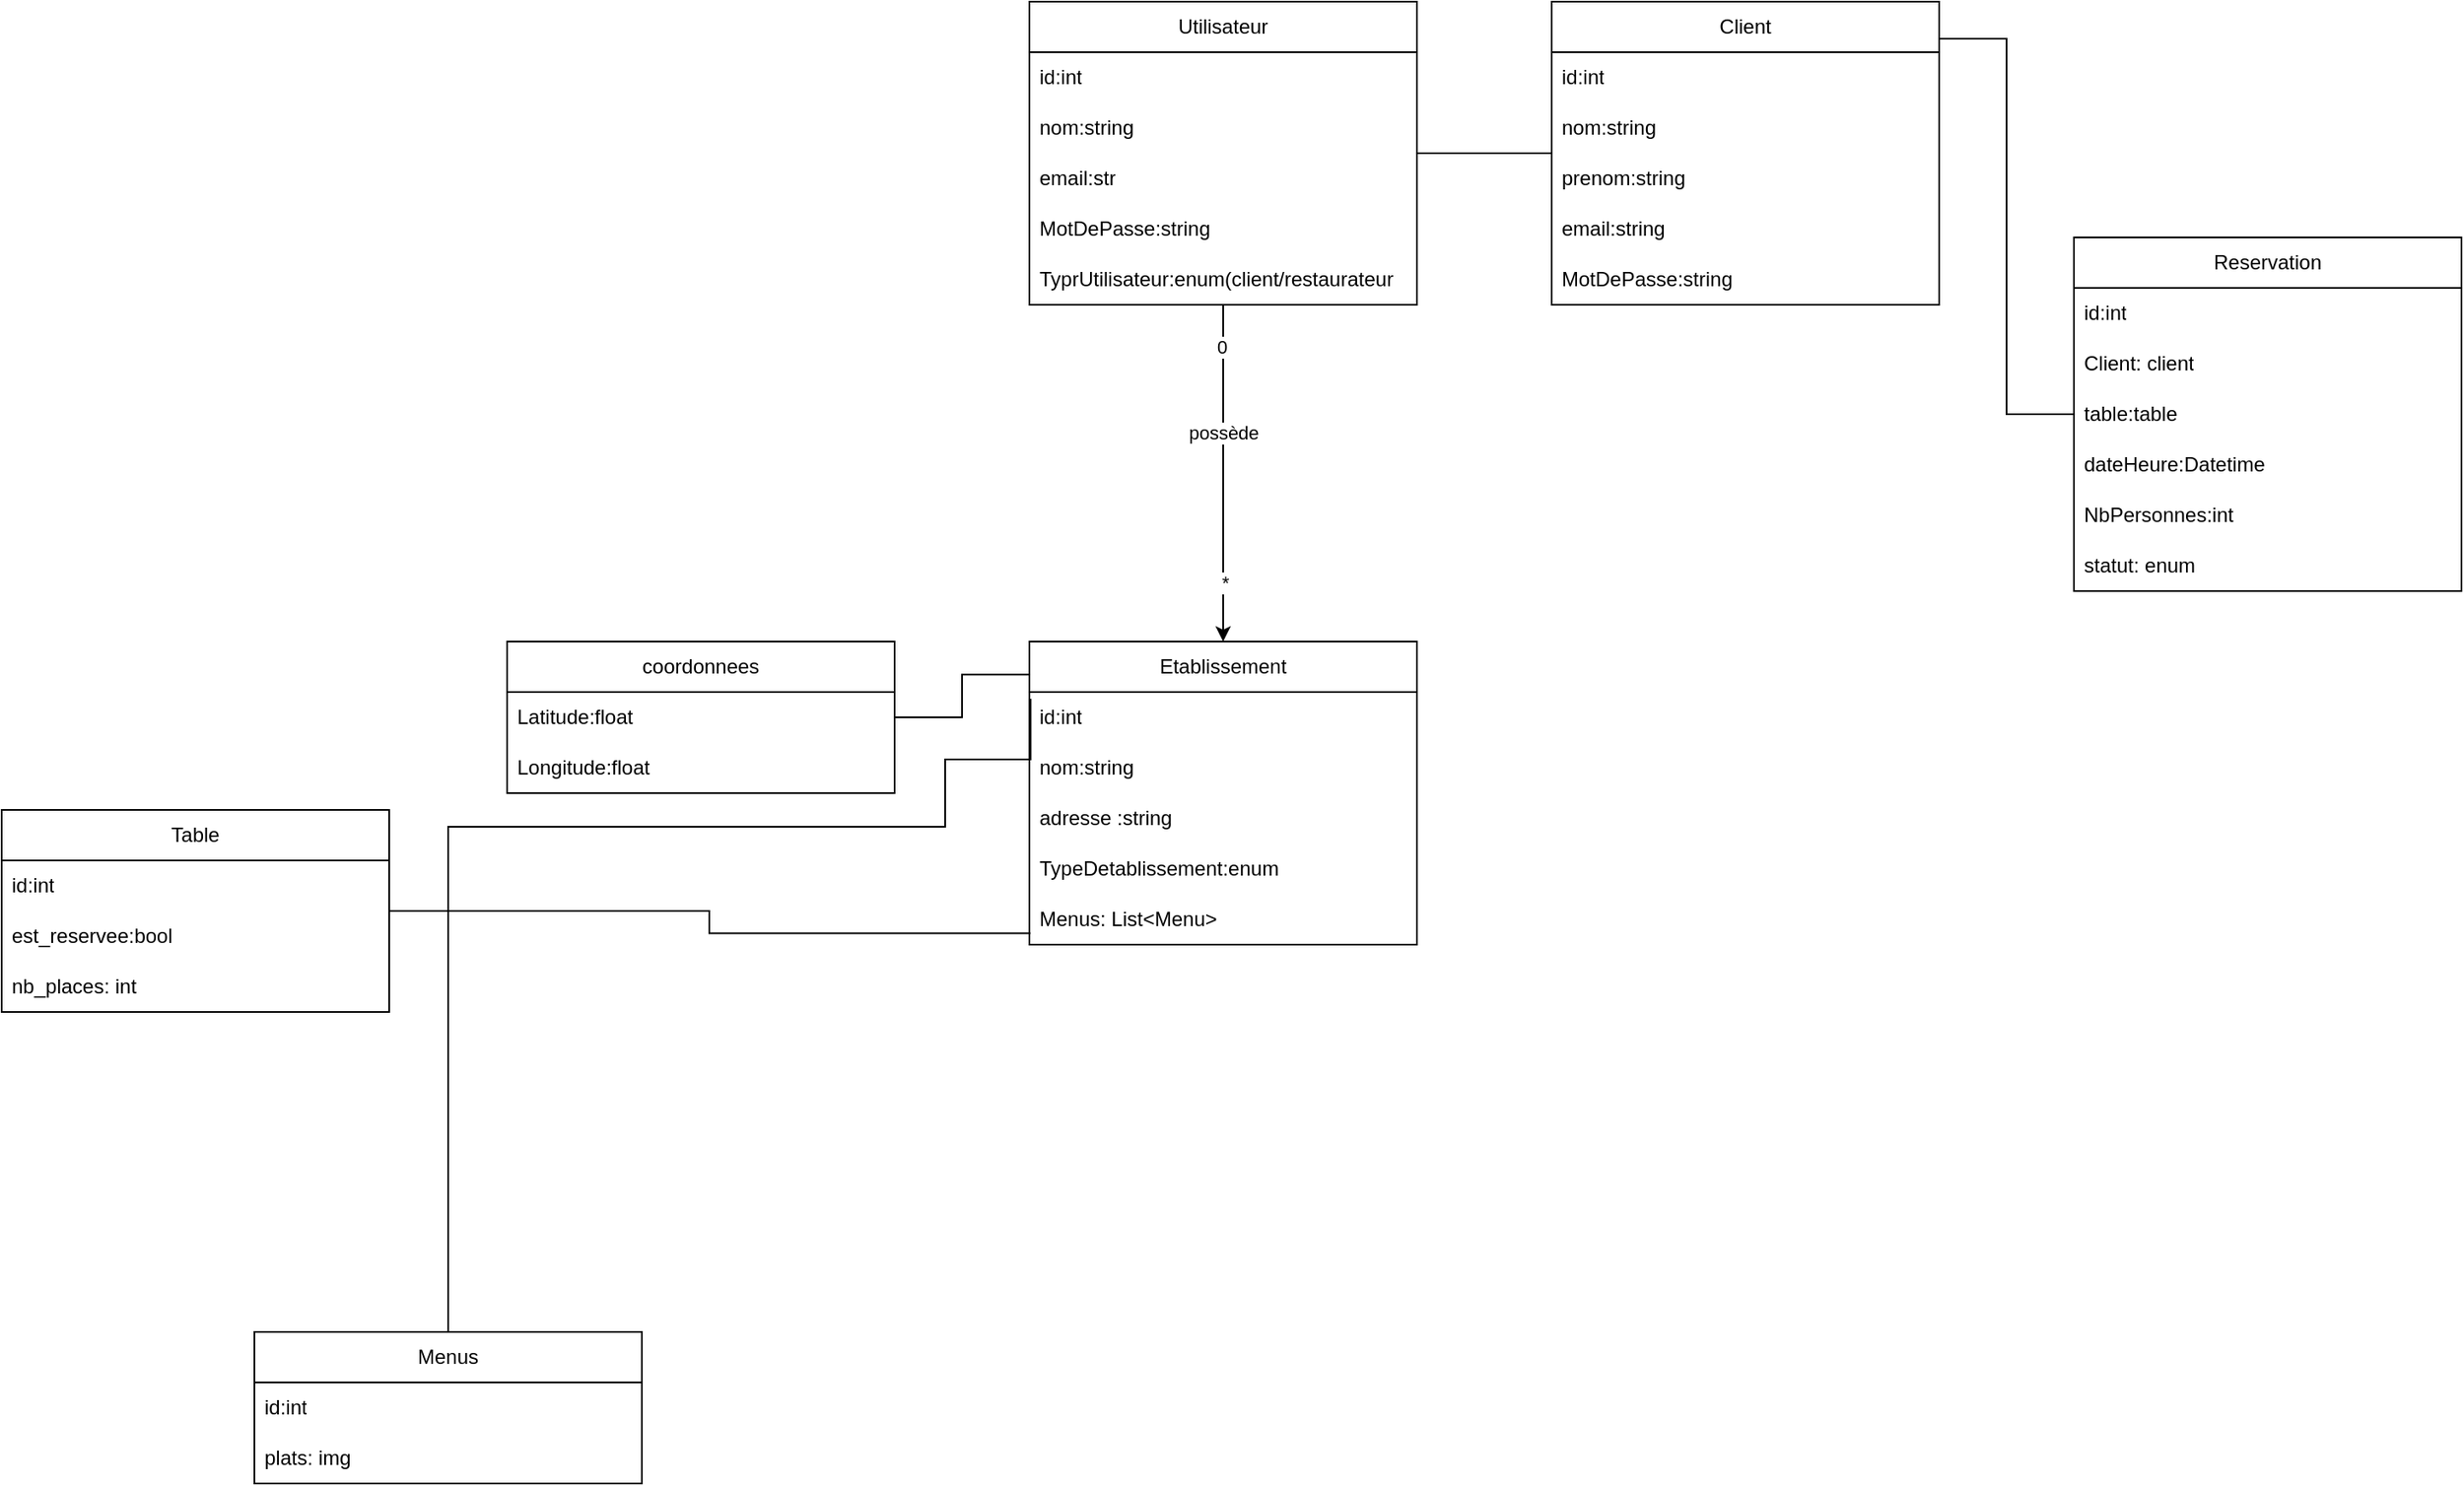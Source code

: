 <mxfile version="28.1.2">
  <diagram name="Page-1" id="Rwf8ogkqqf7C6GD9QPG2">
    <mxGraphModel dx="2923" dy="2408" grid="1" gridSize="10" guides="1" tooltips="1" connect="1" arrows="1" fold="1" page="1" pageScale="1" pageWidth="827" pageHeight="1169" math="0" shadow="0">
      <root>
        <mxCell id="0" />
        <mxCell id="1" parent="0" />
        <mxCell id="UpfQ8ZT7ToZckfAPczUv-13" value="" style="edgeStyle=orthogonalEdgeStyle;rounded=0;orthogonalLoop=1;jettySize=auto;html=1;" edge="1" parent="1" source="UpfQ8ZT7ToZckfAPczUv-1" target="UpfQ8ZT7ToZckfAPczUv-7">
          <mxGeometry relative="1" as="geometry" />
        </mxCell>
        <mxCell id="UpfQ8ZT7ToZckfAPczUv-63" value="possède" style="edgeLabel;html=1;align=center;verticalAlign=middle;resizable=0;points=[];" vertex="1" connectable="0" parent="UpfQ8ZT7ToZckfAPczUv-13">
          <mxGeometry x="-0.405" y="-4" relative="1" as="geometry">
            <mxPoint x="4" y="16" as="offset" />
          </mxGeometry>
        </mxCell>
        <mxCell id="UpfQ8ZT7ToZckfAPczUv-64" value="0" style="edgeLabel;html=1;align=center;verticalAlign=middle;resizable=0;points=[];" vertex="1" connectable="0" parent="UpfQ8ZT7ToZckfAPczUv-13">
          <mxGeometry x="-0.75" y="-1" relative="1" as="geometry">
            <mxPoint as="offset" />
          </mxGeometry>
        </mxCell>
        <mxCell id="UpfQ8ZT7ToZckfAPczUv-65" value="*" style="edgeLabel;html=1;align=center;verticalAlign=middle;resizable=0;points=[];" vertex="1" connectable="0" parent="UpfQ8ZT7ToZckfAPczUv-13">
          <mxGeometry x="0.65" y="1" relative="1" as="geometry">
            <mxPoint as="offset" />
          </mxGeometry>
        </mxCell>
        <mxCell id="UpfQ8ZT7ToZckfAPczUv-73" value="" style="edgeStyle=orthogonalEdgeStyle;rounded=0;orthogonalLoop=1;jettySize=auto;html=1;endArrow=none;endFill=0;" edge="1" parent="1" source="UpfQ8ZT7ToZckfAPczUv-1" target="UpfQ8ZT7ToZckfAPczUv-67">
          <mxGeometry relative="1" as="geometry" />
        </mxCell>
        <mxCell id="UpfQ8ZT7ToZckfAPczUv-1" value="Utilisateur" style="swimlane;fontStyle=0;childLayout=stackLayout;horizontal=1;startSize=30;horizontalStack=0;resizeParent=1;resizeParentMax=0;resizeLast=0;collapsible=1;marginBottom=0;whiteSpace=wrap;html=1;" vertex="1" parent="1">
          <mxGeometry x="-30" y="110" width="230" height="180" as="geometry" />
        </mxCell>
        <mxCell id="UpfQ8ZT7ToZckfAPczUv-2" value="id:int" style="text;strokeColor=none;fillColor=none;align=left;verticalAlign=middle;spacingLeft=4;spacingRight=4;overflow=hidden;points=[[0,0.5],[1,0.5]];portConstraint=eastwest;rotatable=0;whiteSpace=wrap;html=1;" vertex="1" parent="UpfQ8ZT7ToZckfAPczUv-1">
          <mxGeometry y="30" width="230" height="30" as="geometry" />
        </mxCell>
        <mxCell id="UpfQ8ZT7ToZckfAPczUv-3" value="nom:string" style="text;strokeColor=none;fillColor=none;align=left;verticalAlign=middle;spacingLeft=4;spacingRight=4;overflow=hidden;points=[[0,0.5],[1,0.5]];portConstraint=eastwest;rotatable=0;whiteSpace=wrap;html=1;" vertex="1" parent="UpfQ8ZT7ToZckfAPczUv-1">
          <mxGeometry y="60" width="230" height="30" as="geometry" />
        </mxCell>
        <mxCell id="UpfQ8ZT7ToZckfAPczUv-4" value="email:str" style="text;strokeColor=none;fillColor=none;align=left;verticalAlign=middle;spacingLeft=4;spacingRight=4;overflow=hidden;points=[[0,0.5],[1,0.5]];portConstraint=eastwest;rotatable=0;whiteSpace=wrap;html=1;" vertex="1" parent="UpfQ8ZT7ToZckfAPczUv-1">
          <mxGeometry y="90" width="230" height="30" as="geometry" />
        </mxCell>
        <mxCell id="UpfQ8ZT7ToZckfAPczUv-5" value="MotDePasse:string" style="text;strokeColor=none;fillColor=none;align=left;verticalAlign=middle;spacingLeft=4;spacingRight=4;overflow=hidden;points=[[0,0.5],[1,0.5]];portConstraint=eastwest;rotatable=0;whiteSpace=wrap;html=1;" vertex="1" parent="UpfQ8ZT7ToZckfAPczUv-1">
          <mxGeometry y="120" width="230" height="30" as="geometry" />
        </mxCell>
        <mxCell id="UpfQ8ZT7ToZckfAPczUv-6" value="TyprUtilisateur:enum(client/restaurateur" style="text;strokeColor=none;fillColor=none;align=left;verticalAlign=middle;spacingLeft=4;spacingRight=4;overflow=hidden;points=[[0,0.5],[1,0.5]];portConstraint=eastwest;rotatable=0;whiteSpace=wrap;html=1;" vertex="1" parent="UpfQ8ZT7ToZckfAPczUv-1">
          <mxGeometry y="150" width="230" height="30" as="geometry" />
        </mxCell>
        <mxCell id="UpfQ8ZT7ToZckfAPczUv-25" value="" style="edgeStyle=orthogonalEdgeStyle;rounded=0;orthogonalLoop=1;jettySize=auto;html=1;exitX=0.006;exitY=0.109;exitDx=0;exitDy=0;exitPerimeter=0;endArrow=none;endFill=0;" edge="1" parent="1" source="UpfQ8ZT7ToZckfAPczUv-7" target="UpfQ8ZT7ToZckfAPczUv-17">
          <mxGeometry relative="1" as="geometry">
            <mxPoint x="-27.01" y="633.61" as="sourcePoint" />
          </mxGeometry>
        </mxCell>
        <mxCell id="UpfQ8ZT7ToZckfAPczUv-37" value="" style="edgeStyle=orthogonalEdgeStyle;rounded=0;orthogonalLoop=1;jettySize=auto;html=1;exitX=0.003;exitY=0.773;exitDx=0;exitDy=0;endArrow=none;endFill=0;exitPerimeter=0;" edge="1" parent="1" source="UpfQ8ZT7ToZckfAPczUv-16" target="UpfQ8ZT7ToZckfAPczUv-29">
          <mxGeometry relative="1" as="geometry">
            <mxPoint x="-30" y="685" as="sourcePoint" />
          </mxGeometry>
        </mxCell>
        <mxCell id="UpfQ8ZT7ToZckfAPczUv-46" value="" style="edgeStyle=orthogonalEdgeStyle;rounded=0;orthogonalLoop=1;jettySize=auto;html=1;exitX=0.003;exitY=0.189;exitDx=0;exitDy=0;endArrow=none;endFill=0;exitPerimeter=0;" edge="1" parent="1" source="UpfQ8ZT7ToZckfAPczUv-7" target="UpfQ8ZT7ToZckfAPczUv-38">
          <mxGeometry relative="1" as="geometry">
            <Array as="points">
              <mxPoint x="-29" y="560" />
              <mxPoint x="-80" y="560" />
              <mxPoint x="-80" y="600" />
              <mxPoint x="-375" y="600" />
            </Array>
          </mxGeometry>
        </mxCell>
        <mxCell id="UpfQ8ZT7ToZckfAPczUv-62" value="" style="edgeStyle=orthogonalEdgeStyle;rounded=0;orthogonalLoop=1;jettySize=auto;html=1;endArrow=none;endFill=0;exitX=0.979;exitY=0.122;exitDx=0;exitDy=0;exitPerimeter=0;" edge="1" parent="1" source="UpfQ8ZT7ToZckfAPczUv-67" target="UpfQ8ZT7ToZckfAPczUv-54">
          <mxGeometry relative="1" as="geometry" />
        </mxCell>
        <mxCell id="UpfQ8ZT7ToZckfAPczUv-7" value="Etablissement" style="swimlane;fontStyle=0;childLayout=stackLayout;horizontal=1;startSize=30;horizontalStack=0;resizeParent=1;resizeParentMax=0;resizeLast=0;collapsible=1;marginBottom=0;whiteSpace=wrap;html=1;" vertex="1" parent="1">
          <mxGeometry x="-30" y="490" width="230" height="180" as="geometry" />
        </mxCell>
        <mxCell id="UpfQ8ZT7ToZckfAPczUv-8" value="id:int" style="text;strokeColor=none;fillColor=none;align=left;verticalAlign=middle;spacingLeft=4;spacingRight=4;overflow=hidden;points=[[0,0.5],[1,0.5]];portConstraint=eastwest;rotatable=0;whiteSpace=wrap;html=1;" vertex="1" parent="UpfQ8ZT7ToZckfAPczUv-7">
          <mxGeometry y="30" width="230" height="30" as="geometry" />
        </mxCell>
        <mxCell id="UpfQ8ZT7ToZckfAPczUv-9" value="nom:string" style="text;strokeColor=none;fillColor=none;align=left;verticalAlign=middle;spacingLeft=4;spacingRight=4;overflow=hidden;points=[[0,0.5],[1,0.5]];portConstraint=eastwest;rotatable=0;whiteSpace=wrap;html=1;" vertex="1" parent="UpfQ8ZT7ToZckfAPczUv-7">
          <mxGeometry y="60" width="230" height="30" as="geometry" />
        </mxCell>
        <mxCell id="UpfQ8ZT7ToZckfAPczUv-10" value="adresse :string" style="text;strokeColor=none;fillColor=none;align=left;verticalAlign=middle;spacingLeft=4;spacingRight=4;overflow=hidden;points=[[0,0.5],[1,0.5]];portConstraint=eastwest;rotatable=0;whiteSpace=wrap;html=1;" vertex="1" parent="UpfQ8ZT7ToZckfAPczUv-7">
          <mxGeometry y="90" width="230" height="30" as="geometry" />
        </mxCell>
        <mxCell id="UpfQ8ZT7ToZckfAPczUv-12" value="TypeDetablissement:enum" style="text;strokeColor=none;fillColor=none;align=left;verticalAlign=middle;spacingLeft=4;spacingRight=4;overflow=hidden;points=[[0,0.5],[1,0.5]];portConstraint=eastwest;rotatable=0;whiteSpace=wrap;html=1;" vertex="1" parent="UpfQ8ZT7ToZckfAPczUv-7">
          <mxGeometry y="120" width="230" height="30" as="geometry" />
        </mxCell>
        <mxCell id="UpfQ8ZT7ToZckfAPczUv-16" value="Menus: List&amp;lt;Menu&amp;gt;" style="text;strokeColor=none;fillColor=none;align=left;verticalAlign=middle;spacingLeft=4;spacingRight=4;overflow=hidden;points=[[0,0.5],[1,0.5]];portConstraint=eastwest;rotatable=0;whiteSpace=wrap;html=1;" vertex="1" parent="UpfQ8ZT7ToZckfAPczUv-7">
          <mxGeometry y="150" width="230" height="30" as="geometry" />
        </mxCell>
        <mxCell id="UpfQ8ZT7ToZckfAPczUv-17" value="coordonnees" style="swimlane;fontStyle=0;childLayout=stackLayout;horizontal=1;startSize=30;horizontalStack=0;resizeParent=1;resizeParentMax=0;resizeLast=0;collapsible=1;marginBottom=0;whiteSpace=wrap;html=1;" vertex="1" parent="1">
          <mxGeometry x="-340" y="490" width="230" height="90" as="geometry" />
        </mxCell>
        <mxCell id="UpfQ8ZT7ToZckfAPczUv-18" value="Latitude:float" style="text;strokeColor=none;fillColor=none;align=left;verticalAlign=middle;spacingLeft=4;spacingRight=4;overflow=hidden;points=[[0,0.5],[1,0.5]];portConstraint=eastwest;rotatable=0;whiteSpace=wrap;html=1;" vertex="1" parent="UpfQ8ZT7ToZckfAPczUv-17">
          <mxGeometry y="30" width="230" height="30" as="geometry" />
        </mxCell>
        <mxCell id="UpfQ8ZT7ToZckfAPczUv-19" value="Longitude:float" style="text;strokeColor=none;fillColor=none;align=left;verticalAlign=middle;spacingLeft=4;spacingRight=4;overflow=hidden;points=[[0,0.5],[1,0.5]];portConstraint=eastwest;rotatable=0;whiteSpace=wrap;html=1;" vertex="1" parent="UpfQ8ZT7ToZckfAPczUv-17">
          <mxGeometry y="60" width="230" height="30" as="geometry" />
        </mxCell>
        <mxCell id="UpfQ8ZT7ToZckfAPczUv-29" value="Table" style="swimlane;fontStyle=0;childLayout=stackLayout;horizontal=1;startSize=30;horizontalStack=0;resizeParent=1;resizeParentMax=0;resizeLast=0;collapsible=1;marginBottom=0;whiteSpace=wrap;html=1;" vertex="1" parent="1">
          <mxGeometry x="-640" y="590" width="230" height="120" as="geometry" />
        </mxCell>
        <mxCell id="UpfQ8ZT7ToZckfAPczUv-30" value="id:int" style="text;strokeColor=none;fillColor=none;align=left;verticalAlign=middle;spacingLeft=4;spacingRight=4;overflow=hidden;points=[[0,0.5],[1,0.5]];portConstraint=eastwest;rotatable=0;whiteSpace=wrap;html=1;" vertex="1" parent="UpfQ8ZT7ToZckfAPczUv-29">
          <mxGeometry y="30" width="230" height="30" as="geometry" />
        </mxCell>
        <mxCell id="UpfQ8ZT7ToZckfAPczUv-32" value="est_reservee:bool" style="text;strokeColor=none;fillColor=none;align=left;verticalAlign=middle;spacingLeft=4;spacingRight=4;overflow=hidden;points=[[0,0.5],[1,0.5]];portConstraint=eastwest;rotatable=0;whiteSpace=wrap;html=1;" vertex="1" parent="UpfQ8ZT7ToZckfAPczUv-29">
          <mxGeometry y="60" width="230" height="30" as="geometry" />
        </mxCell>
        <mxCell id="UpfQ8ZT7ToZckfAPczUv-31" value="nb_places: int" style="text;strokeColor=none;fillColor=none;align=left;verticalAlign=middle;spacingLeft=4;spacingRight=4;overflow=hidden;points=[[0,0.5],[1,0.5]];portConstraint=eastwest;rotatable=0;whiteSpace=wrap;html=1;" vertex="1" parent="UpfQ8ZT7ToZckfAPczUv-29">
          <mxGeometry y="90" width="230" height="30" as="geometry" />
        </mxCell>
        <mxCell id="UpfQ8ZT7ToZckfAPczUv-38" value="Menus" style="swimlane;fontStyle=0;childLayout=stackLayout;horizontal=1;startSize=30;horizontalStack=0;resizeParent=1;resizeParentMax=0;resizeLast=0;collapsible=1;marginBottom=0;whiteSpace=wrap;html=1;" vertex="1" parent="1">
          <mxGeometry x="-490" y="900" width="230" height="90" as="geometry" />
        </mxCell>
        <mxCell id="UpfQ8ZT7ToZckfAPczUv-39" value="id:int" style="text;strokeColor=none;fillColor=none;align=left;verticalAlign=middle;spacingLeft=4;spacingRight=4;overflow=hidden;points=[[0,0.5],[1,0.5]];portConstraint=eastwest;rotatable=0;whiteSpace=wrap;html=1;" vertex="1" parent="UpfQ8ZT7ToZckfAPczUv-38">
          <mxGeometry y="30" width="230" height="30" as="geometry" />
        </mxCell>
        <mxCell id="UpfQ8ZT7ToZckfAPczUv-40" value="plats: img" style="text;strokeColor=none;fillColor=none;align=left;verticalAlign=middle;spacingLeft=4;spacingRight=4;overflow=hidden;points=[[0,0.5],[1,0.5]];portConstraint=eastwest;rotatable=0;whiteSpace=wrap;html=1;" vertex="1" parent="UpfQ8ZT7ToZckfAPczUv-38">
          <mxGeometry y="60" width="230" height="30" as="geometry" />
        </mxCell>
        <mxCell id="UpfQ8ZT7ToZckfAPczUv-54" value="Reservation" style="swimlane;fontStyle=0;childLayout=stackLayout;horizontal=1;startSize=30;horizontalStack=0;resizeParent=1;resizeParentMax=0;resizeLast=0;collapsible=1;marginBottom=0;whiteSpace=wrap;html=1;" vertex="1" parent="1">
          <mxGeometry x="590" y="250" width="230" height="210" as="geometry" />
        </mxCell>
        <mxCell id="UpfQ8ZT7ToZckfAPczUv-55" value="id:int" style="text;strokeColor=none;fillColor=none;align=left;verticalAlign=middle;spacingLeft=4;spacingRight=4;overflow=hidden;points=[[0,0.5],[1,0.5]];portConstraint=eastwest;rotatable=0;whiteSpace=wrap;html=1;" vertex="1" parent="UpfQ8ZT7ToZckfAPczUv-54">
          <mxGeometry y="30" width="230" height="30" as="geometry" />
        </mxCell>
        <mxCell id="UpfQ8ZT7ToZckfAPczUv-56" value="Client: client" style="text;strokeColor=none;fillColor=none;align=left;verticalAlign=middle;spacingLeft=4;spacingRight=4;overflow=hidden;points=[[0,0.5],[1,0.5]];portConstraint=eastwest;rotatable=0;whiteSpace=wrap;html=1;" vertex="1" parent="UpfQ8ZT7ToZckfAPczUv-54">
          <mxGeometry y="60" width="230" height="30" as="geometry" />
        </mxCell>
        <mxCell id="UpfQ8ZT7ToZckfAPczUv-57" value="table:table" style="text;strokeColor=none;fillColor=none;align=left;verticalAlign=middle;spacingLeft=4;spacingRight=4;overflow=hidden;points=[[0,0.5],[1,0.5]];portConstraint=eastwest;rotatable=0;whiteSpace=wrap;html=1;" vertex="1" parent="UpfQ8ZT7ToZckfAPczUv-54">
          <mxGeometry y="90" width="230" height="30" as="geometry" />
        </mxCell>
        <mxCell id="UpfQ8ZT7ToZckfAPczUv-58" value="dateHeure:Datetime" style="text;strokeColor=none;fillColor=none;align=left;verticalAlign=middle;spacingLeft=4;spacingRight=4;overflow=hidden;points=[[0,0.5],[1,0.5]];portConstraint=eastwest;rotatable=0;whiteSpace=wrap;html=1;" vertex="1" parent="UpfQ8ZT7ToZckfAPczUv-54">
          <mxGeometry y="120" width="230" height="30" as="geometry" />
        </mxCell>
        <mxCell id="UpfQ8ZT7ToZckfAPczUv-59" value="NbPersonnes:int" style="text;strokeColor=none;fillColor=none;align=left;verticalAlign=middle;spacingLeft=4;spacingRight=4;overflow=hidden;points=[[0,0.5],[1,0.5]];portConstraint=eastwest;rotatable=0;whiteSpace=wrap;html=1;" vertex="1" parent="UpfQ8ZT7ToZckfAPczUv-54">
          <mxGeometry y="150" width="230" height="30" as="geometry" />
        </mxCell>
        <mxCell id="UpfQ8ZT7ToZckfAPczUv-60" value="statut: enum" style="text;strokeColor=none;fillColor=none;align=left;verticalAlign=middle;spacingLeft=4;spacingRight=4;overflow=hidden;points=[[0,0.5],[1,0.5]];portConstraint=eastwest;rotatable=0;whiteSpace=wrap;html=1;" vertex="1" parent="UpfQ8ZT7ToZckfAPczUv-54">
          <mxGeometry y="180" width="230" height="30" as="geometry" />
        </mxCell>
        <mxCell id="UpfQ8ZT7ToZckfAPczUv-67" value="Client" style="swimlane;fontStyle=0;childLayout=stackLayout;horizontal=1;startSize=30;horizontalStack=0;resizeParent=1;resizeParentMax=0;resizeLast=0;collapsible=1;marginBottom=0;whiteSpace=wrap;html=1;" vertex="1" parent="1">
          <mxGeometry x="280" y="110" width="230" height="180" as="geometry" />
        </mxCell>
        <mxCell id="UpfQ8ZT7ToZckfAPczUv-68" value="id:int" style="text;strokeColor=none;fillColor=none;align=left;verticalAlign=middle;spacingLeft=4;spacingRight=4;overflow=hidden;points=[[0,0.5],[1,0.5]];portConstraint=eastwest;rotatable=0;whiteSpace=wrap;html=1;" vertex="1" parent="UpfQ8ZT7ToZckfAPczUv-67">
          <mxGeometry y="30" width="230" height="30" as="geometry" />
        </mxCell>
        <mxCell id="UpfQ8ZT7ToZckfAPczUv-69" value="nom:string" style="text;strokeColor=none;fillColor=none;align=left;verticalAlign=middle;spacingLeft=4;spacingRight=4;overflow=hidden;points=[[0,0.5],[1,0.5]];portConstraint=eastwest;rotatable=0;whiteSpace=wrap;html=1;" vertex="1" parent="UpfQ8ZT7ToZckfAPczUv-67">
          <mxGeometry y="60" width="230" height="30" as="geometry" />
        </mxCell>
        <mxCell id="UpfQ8ZT7ToZckfAPczUv-75" value="prenom:string" style="text;strokeColor=none;fillColor=none;align=left;verticalAlign=middle;spacingLeft=4;spacingRight=4;overflow=hidden;points=[[0,0.5],[1,0.5]];portConstraint=eastwest;rotatable=0;whiteSpace=wrap;html=1;" vertex="1" parent="UpfQ8ZT7ToZckfAPczUv-67">
          <mxGeometry y="90" width="230" height="30" as="geometry" />
        </mxCell>
        <mxCell id="UpfQ8ZT7ToZckfAPczUv-70" value="email:string" style="text;strokeColor=none;fillColor=none;align=left;verticalAlign=middle;spacingLeft=4;spacingRight=4;overflow=hidden;points=[[0,0.5],[1,0.5]];portConstraint=eastwest;rotatable=0;whiteSpace=wrap;html=1;" vertex="1" parent="UpfQ8ZT7ToZckfAPczUv-67">
          <mxGeometry y="120" width="230" height="30" as="geometry" />
        </mxCell>
        <mxCell id="UpfQ8ZT7ToZckfAPczUv-71" value="MotDePasse:string" style="text;strokeColor=none;fillColor=none;align=left;verticalAlign=middle;spacingLeft=4;spacingRight=4;overflow=hidden;points=[[0,0.5],[1,0.5]];portConstraint=eastwest;rotatable=0;whiteSpace=wrap;html=1;" vertex="1" parent="UpfQ8ZT7ToZckfAPczUv-67">
          <mxGeometry y="150" width="230" height="30" as="geometry" />
        </mxCell>
      </root>
    </mxGraphModel>
  </diagram>
</mxfile>
